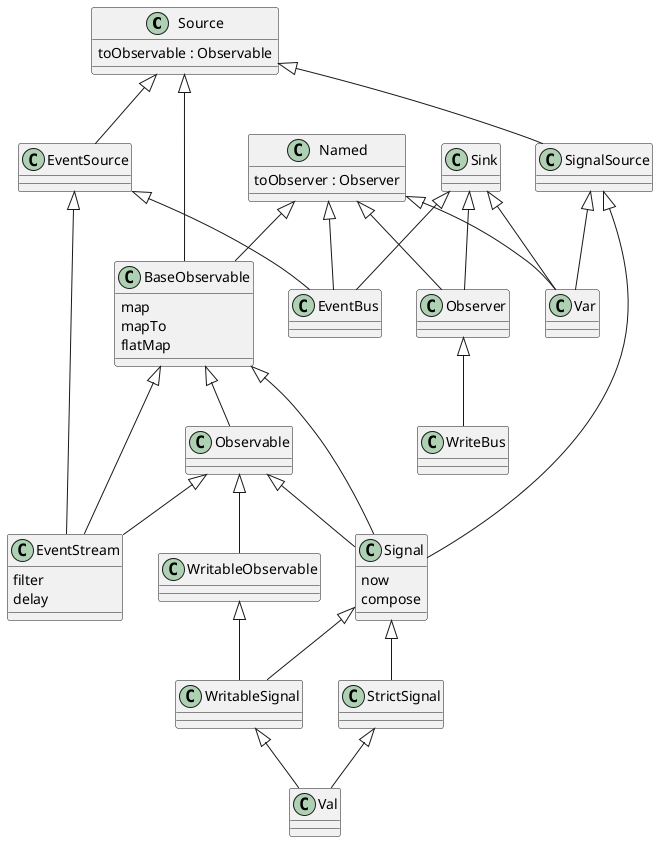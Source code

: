 @startuml
Source <|-- BaseObservable
Named <|-- BaseObservable
Source <|-- EventSource
Source <|-- SignalSource
Named <|-- Observer
Sink <|-- Observer
BaseObservable <|-- Observable
EventSource <|-- EventBus
Named <|-- EventBus
Sink <|-- EventBus
SignalSource <|-- Var
Named <|-- Var
Sink <|-- Var
Observer <|-- WriteBus
Observable <|-- WritableObservable
Observable <|-- EventStream
BaseObservable <|-- EventStream
EventSource <|-- EventStream
Observable <|-- Signal
BaseObservable <|-- Signal
SignalSource <|-- Signal
WritableObservable <|-- WritableSignal
Signal <|-- WritableSignal
Signal <|-- StrictSignal
WritableSignal <|-- Val
StrictSignal <|-- Val
BaseObservable : map
BaseObservable : mapTo
BaseObservable : flatMap
EventStream : filter
EventStream : delay
Signal : now
Signal : compose
Source : toObservable : Observable
Named : toObserver : Observer
    @enduml